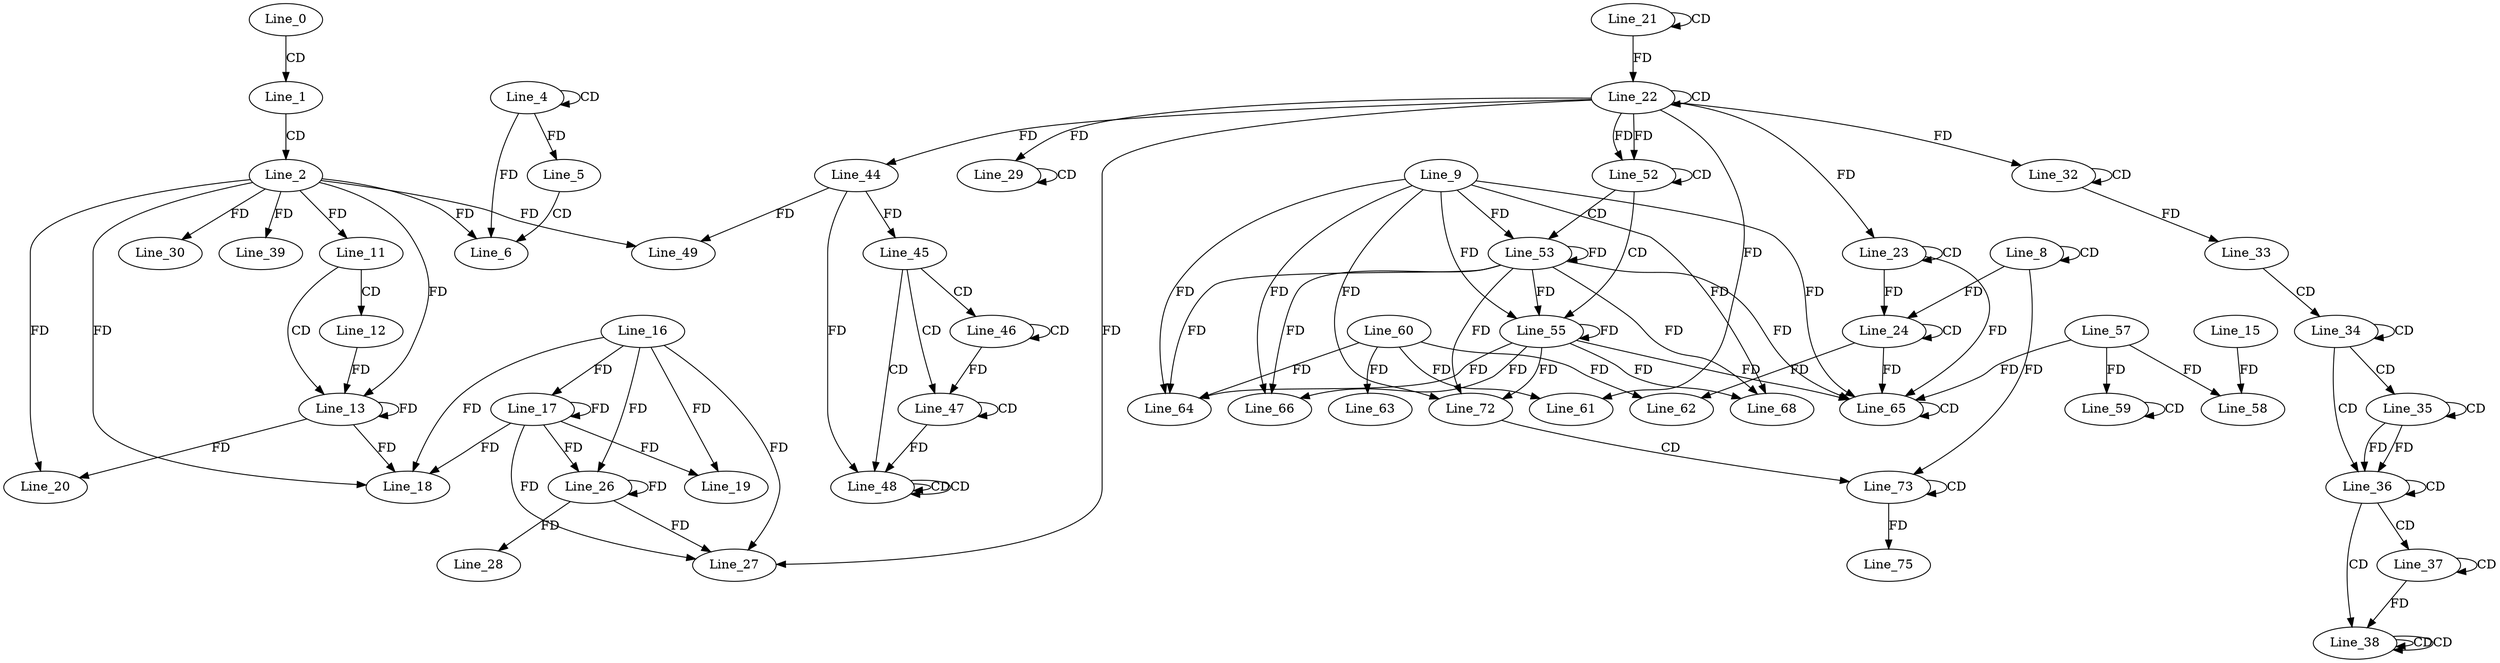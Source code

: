 digraph G {
  Line_0;
  Line_1;
  Line_2;
  Line_4;
  Line_4;
  Line_5;
  Line_6;
  Line_6;
  Line_8;
  Line_8;
  Line_11;
  Line_12;
  Line_13;
  Line_13;
  Line_16;
  Line_17;
  Line_18;
  Line_19;
  Line_20;
  Line_21;
  Line_21;
  Line_22;
  Line_22;
  Line_23;
  Line_23;
  Line_23;
  Line_24;
  Line_24;
  Line_26;
  Line_27;
  Line_28;
  Line_29;
  Line_29;
  Line_29;
  Line_30;
  Line_32;
  Line_32;
  Line_32;
  Line_33;
  Line_34;
  Line_34;
  Line_35;
  Line_35;
  Line_36;
  Line_36;
  Line_37;
  Line_37;
  Line_38;
  Line_38;
  Line_38;
  Line_38;
  Line_38;
  Line_39;
  Line_44;
  Line_44;
  Line_45;
  Line_46;
  Line_46;
  Line_47;
  Line_47;
  Line_48;
  Line_48;
  Line_48;
  Line_49;
  Line_49;
  Line_52;
  Line_52;
  Line_53;
  Line_9;
  Line_55;
  Line_15;
  Line_58;
  Line_57;
  Line_59;
  Line_59;
  Line_60;
  Line_61;
  Line_62;
  Line_63;
  Line_64;
  Line_65;
  Line_65;
  Line_66;
  Line_68;
  Line_72;
  Line_73;
  Line_73;
  Line_75;
  Line_0 -> Line_1 [ label="CD" ];
  Line_1 -> Line_2 [ label="CD" ];
  Line_4 -> Line_4 [ label="CD" ];
  Line_4 -> Line_5 [ label="FD" ];
  Line_5 -> Line_6 [ label="CD" ];
  Line_4 -> Line_6 [ label="FD" ];
  Line_2 -> Line_6 [ label="FD" ];
  Line_8 -> Line_8 [ label="CD" ];
  Line_2 -> Line_11 [ label="FD" ];
  Line_11 -> Line_12 [ label="CD" ];
  Line_11 -> Line_13 [ label="CD" ];
  Line_2 -> Line_13 [ label="FD" ];
  Line_13 -> Line_13 [ label="FD" ];
  Line_12 -> Line_13 [ label="FD" ];
  Line_16 -> Line_17 [ label="FD" ];
  Line_17 -> Line_17 [ label="FD" ];
  Line_2 -> Line_18 [ label="FD" ];
  Line_13 -> Line_18 [ label="FD" ];
  Line_16 -> Line_18 [ label="FD" ];
  Line_17 -> Line_18 [ label="FD" ];
  Line_16 -> Line_19 [ label="FD" ];
  Line_17 -> Line_19 [ label="FD" ];
  Line_2 -> Line_20 [ label="FD" ];
  Line_13 -> Line_20 [ label="FD" ];
  Line_21 -> Line_21 [ label="CD" ];
  Line_22 -> Line_22 [ label="CD" ];
  Line_21 -> Line_22 [ label="FD" ];
  Line_23 -> Line_23 [ label="CD" ];
  Line_22 -> Line_23 [ label="FD" ];
  Line_24 -> Line_24 [ label="CD" ];
  Line_8 -> Line_24 [ label="FD" ];
  Line_23 -> Line_24 [ label="FD" ];
  Line_16 -> Line_26 [ label="FD" ];
  Line_17 -> Line_26 [ label="FD" ];
  Line_26 -> Line_26 [ label="FD" ];
  Line_22 -> Line_27 [ label="FD" ];
  Line_16 -> Line_27 [ label="FD" ];
  Line_17 -> Line_27 [ label="FD" ];
  Line_26 -> Line_27 [ label="FD" ];
  Line_26 -> Line_28 [ label="FD" ];
  Line_29 -> Line_29 [ label="CD" ];
  Line_22 -> Line_29 [ label="FD" ];
  Line_2 -> Line_30 [ label="FD" ];
  Line_32 -> Line_32 [ label="CD" ];
  Line_22 -> Line_32 [ label="FD" ];
  Line_32 -> Line_33 [ label="FD" ];
  Line_33 -> Line_34 [ label="CD" ];
  Line_34 -> Line_34 [ label="CD" ];
  Line_34 -> Line_35 [ label="CD" ];
  Line_35 -> Line_35 [ label="CD" ];
  Line_34 -> Line_36 [ label="CD" ];
  Line_35 -> Line_36 [ label="FD" ];
  Line_36 -> Line_36 [ label="CD" ];
  Line_35 -> Line_36 [ label="FD" ];
  Line_36 -> Line_37 [ label="CD" ];
  Line_37 -> Line_37 [ label="CD" ];
  Line_36 -> Line_38 [ label="CD" ];
  Line_38 -> Line_38 [ label="CD" ];
  Line_37 -> Line_38 [ label="FD" ];
  Line_38 -> Line_38 [ label="CD" ];
  Line_2 -> Line_39 [ label="FD" ];
  Line_22 -> Line_44 [ label="FD" ];
  Line_44 -> Line_45 [ label="FD" ];
  Line_45 -> Line_46 [ label="CD" ];
  Line_46 -> Line_46 [ label="CD" ];
  Line_45 -> Line_47 [ label="CD" ];
  Line_47 -> Line_47 [ label="CD" ];
  Line_46 -> Line_47 [ label="FD" ];
  Line_45 -> Line_48 [ label="CD" ];
  Line_48 -> Line_48 [ label="CD" ];
  Line_48 -> Line_48 [ label="CD" ];
  Line_47 -> Line_48 [ label="FD" ];
  Line_44 -> Line_48 [ label="FD" ];
  Line_44 -> Line_49 [ label="FD" ];
  Line_2 -> Line_49 [ label="FD" ];
  Line_22 -> Line_52 [ label="FD" ];
  Line_52 -> Line_52 [ label="CD" ];
  Line_22 -> Line_52 [ label="FD" ];
  Line_52 -> Line_53 [ label="CD" ];
  Line_9 -> Line_53 [ label="FD" ];
  Line_53 -> Line_53 [ label="FD" ];
  Line_52 -> Line_55 [ label="CD" ];
  Line_9 -> Line_55 [ label="FD" ];
  Line_53 -> Line_55 [ label="FD" ];
  Line_55 -> Line_55 [ label="FD" ];
  Line_15 -> Line_58 [ label="FD" ];
  Line_57 -> Line_58 [ label="FD" ];
  Line_59 -> Line_59 [ label="CD" ];
  Line_57 -> Line_59 [ label="FD" ];
  Line_60 -> Line_61 [ label="FD" ];
  Line_22 -> Line_61 [ label="FD" ];
  Line_60 -> Line_62 [ label="FD" ];
  Line_24 -> Line_62 [ label="FD" ];
  Line_60 -> Line_63 [ label="FD" ];
  Line_9 -> Line_64 [ label="FD" ];
  Line_53 -> Line_64 [ label="FD" ];
  Line_55 -> Line_64 [ label="FD" ];
  Line_60 -> Line_64 [ label="FD" ];
  Line_65 -> Line_65 [ label="CD" ];
  Line_9 -> Line_65 [ label="FD" ];
  Line_53 -> Line_65 [ label="FD" ];
  Line_55 -> Line_65 [ label="FD" ];
  Line_23 -> Line_65 [ label="FD" ];
  Line_57 -> Line_65 [ label="FD" ];
  Line_24 -> Line_65 [ label="FD" ];
  Line_9 -> Line_66 [ label="FD" ];
  Line_53 -> Line_66 [ label="FD" ];
  Line_55 -> Line_66 [ label="FD" ];
  Line_9 -> Line_68 [ label="FD" ];
  Line_53 -> Line_68 [ label="FD" ];
  Line_55 -> Line_68 [ label="FD" ];
  Line_9 -> Line_72 [ label="FD" ];
  Line_53 -> Line_72 [ label="FD" ];
  Line_55 -> Line_72 [ label="FD" ];
  Line_72 -> Line_73 [ label="CD" ];
  Line_73 -> Line_73 [ label="CD" ];
  Line_8 -> Line_73 [ label="FD" ];
  Line_73 -> Line_75 [ label="FD" ];
}
